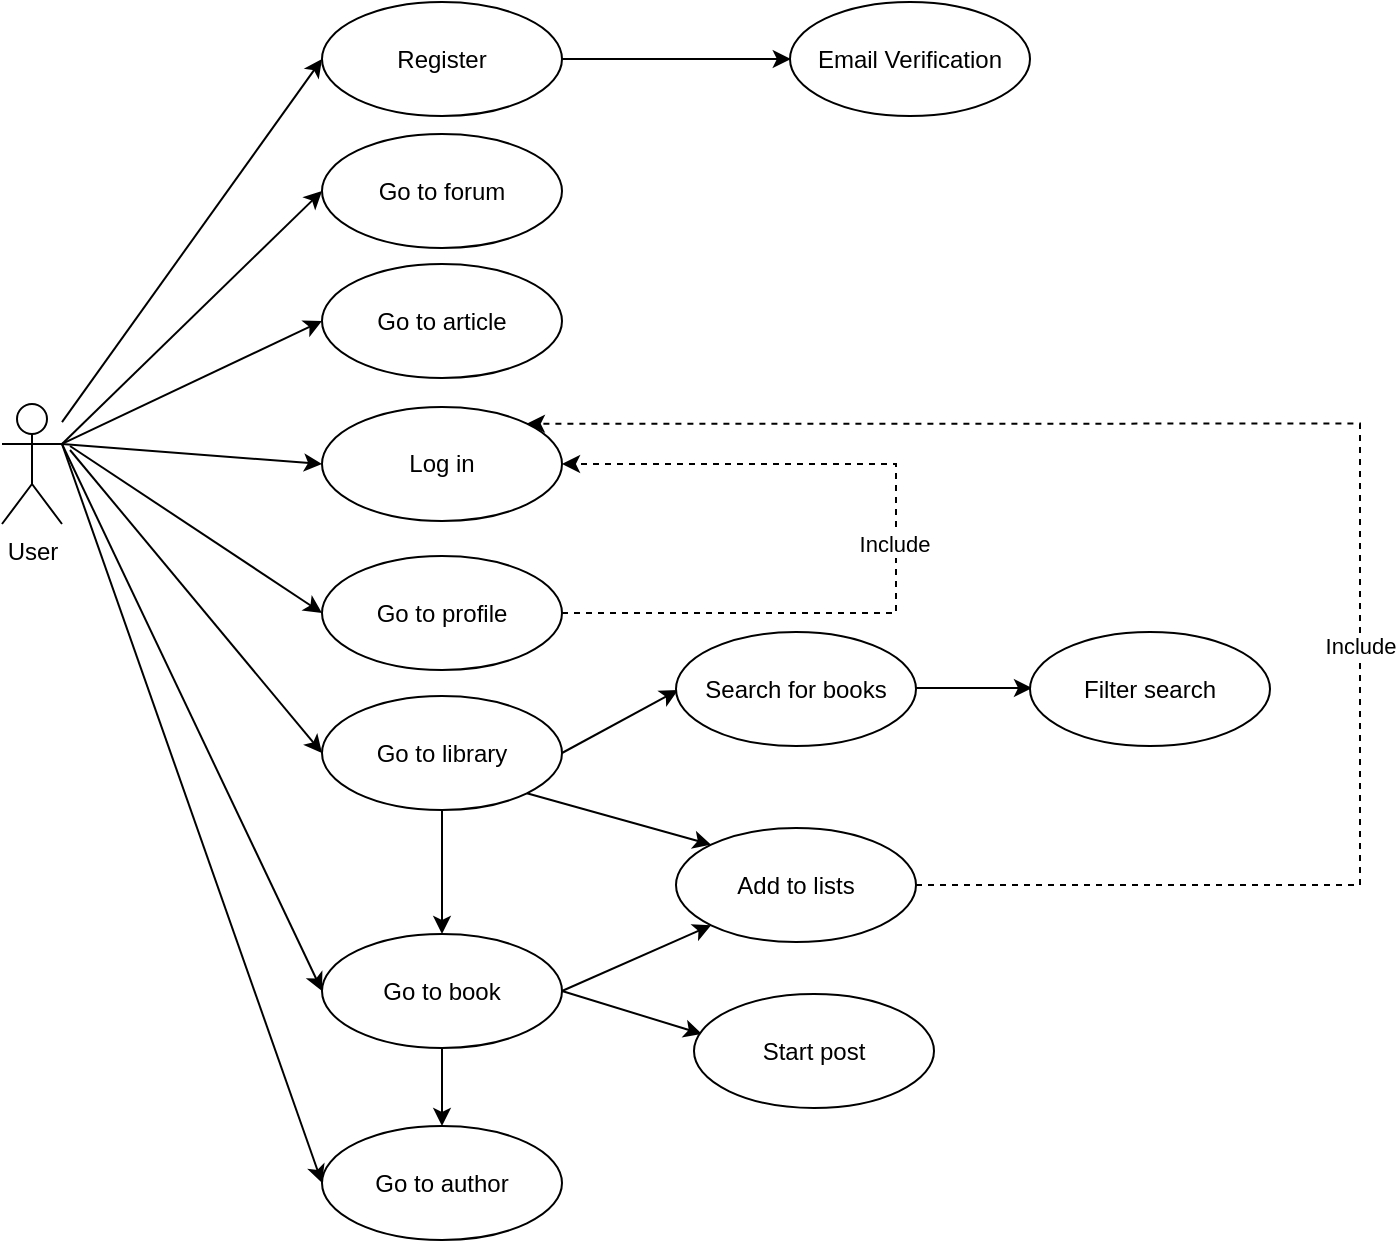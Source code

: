 <mxfile version="26.0.14">
  <diagram name="Página-1" id="FGv_2pw5Ar1fT30B7J6I">
    <mxGraphModel dx="653" dy="673" grid="0" gridSize="10" guides="1" tooltips="1" connect="1" arrows="1" fold="1" page="0" pageScale="1" pageWidth="850" pageHeight="1100" math="0" shadow="0">
      <root>
        <mxCell id="0" />
        <mxCell id="1" parent="0" />
        <mxCell id="wGFhu9EUNuQ-Qb1COpek-10" style="rounded=0;orthogonalLoop=1;jettySize=auto;html=1;entryX=0;entryY=0.5;entryDx=0;entryDy=0;" edge="1" parent="1" source="wGFhu9EUNuQ-Qb1COpek-1" target="wGFhu9EUNuQ-Qb1COpek-3">
          <mxGeometry relative="1" as="geometry" />
        </mxCell>
        <mxCell id="wGFhu9EUNuQ-Qb1COpek-11" style="rounded=0;orthogonalLoop=1;jettySize=auto;html=1;exitX=1;exitY=0.333;exitDx=0;exitDy=0;exitPerimeter=0;entryX=0;entryY=0.5;entryDx=0;entryDy=0;" edge="1" parent="1" source="wGFhu9EUNuQ-Qb1COpek-1" target="wGFhu9EUNuQ-Qb1COpek-7">
          <mxGeometry relative="1" as="geometry" />
        </mxCell>
        <mxCell id="wGFhu9EUNuQ-Qb1COpek-1" value="User" style="shape=umlActor;verticalLabelPosition=bottom;verticalAlign=top;html=1;outlineConnect=0;" vertex="1" parent="1">
          <mxGeometry x="50" y="240" width="30" height="60" as="geometry" />
        </mxCell>
        <mxCell id="wGFhu9EUNuQ-Qb1COpek-16" style="edgeStyle=orthogonalEdgeStyle;rounded=0;orthogonalLoop=1;jettySize=auto;html=1;entryX=1;entryY=0.5;entryDx=0;entryDy=0;dashed=1;" edge="1" parent="1" source="wGFhu9EUNuQ-Qb1COpek-2" target="wGFhu9EUNuQ-Qb1COpek-6">
          <mxGeometry relative="1" as="geometry">
            <Array as="points">
              <mxPoint x="497" y="344.5" />
              <mxPoint x="497" y="270" />
            </Array>
          </mxGeometry>
        </mxCell>
        <mxCell id="wGFhu9EUNuQ-Qb1COpek-17" value="Include" style="edgeLabel;html=1;align=center;verticalAlign=middle;resizable=0;points=[];" vertex="1" connectable="0" parent="wGFhu9EUNuQ-Qb1COpek-16">
          <mxGeometry x="-0.01" y="1" relative="1" as="geometry">
            <mxPoint as="offset" />
          </mxGeometry>
        </mxCell>
        <mxCell id="wGFhu9EUNuQ-Qb1COpek-2" value="Go to profile" style="ellipse;whiteSpace=wrap;html=1;" vertex="1" parent="1">
          <mxGeometry x="210" y="316" width="120" height="57" as="geometry" />
        </mxCell>
        <mxCell id="wGFhu9EUNuQ-Qb1COpek-4" style="edgeStyle=orthogonalEdgeStyle;rounded=0;orthogonalLoop=1;jettySize=auto;html=1;" edge="1" parent="1" source="wGFhu9EUNuQ-Qb1COpek-3">
          <mxGeometry relative="1" as="geometry">
            <mxPoint x="444.4" y="67.5" as="targetPoint" />
          </mxGeometry>
        </mxCell>
        <mxCell id="wGFhu9EUNuQ-Qb1COpek-3" value="Register" style="ellipse;whiteSpace=wrap;html=1;" vertex="1" parent="1">
          <mxGeometry x="210" y="39" width="120" height="57" as="geometry" />
        </mxCell>
        <mxCell id="wGFhu9EUNuQ-Qb1COpek-5" value="Email Verification" style="ellipse;whiteSpace=wrap;html=1;" vertex="1" parent="1">
          <mxGeometry x="444" y="39" width="120" height="57" as="geometry" />
        </mxCell>
        <mxCell id="wGFhu9EUNuQ-Qb1COpek-6" value="Log in" style="ellipse;whiteSpace=wrap;html=1;" vertex="1" parent="1">
          <mxGeometry x="210" y="241.5" width="120" height="57" as="geometry" />
        </mxCell>
        <mxCell id="wGFhu9EUNuQ-Qb1COpek-7" value="&lt;div&gt;Go to forum&lt;/div&gt;" style="ellipse;whiteSpace=wrap;html=1;" vertex="1" parent="1">
          <mxGeometry x="210" y="105" width="120" height="57" as="geometry" />
        </mxCell>
        <mxCell id="wGFhu9EUNuQ-Qb1COpek-8" value="&lt;div&gt;Go to article&lt;/div&gt;" style="ellipse;whiteSpace=wrap;html=1;" vertex="1" parent="1">
          <mxGeometry x="210" y="170" width="120" height="57" as="geometry" />
        </mxCell>
        <mxCell id="wGFhu9EUNuQ-Qb1COpek-26" style="edgeStyle=orthogonalEdgeStyle;rounded=0;orthogonalLoop=1;jettySize=auto;html=1;entryX=0.5;entryY=0;entryDx=0;entryDy=0;" edge="1" parent="1" source="wGFhu9EUNuQ-Qb1COpek-9" target="wGFhu9EUNuQ-Qb1COpek-19">
          <mxGeometry relative="1" as="geometry" />
        </mxCell>
        <mxCell id="wGFhu9EUNuQ-Qb1COpek-9" value="Go to library" style="ellipse;whiteSpace=wrap;html=1;" vertex="1" parent="1">
          <mxGeometry x="210" y="386" width="120" height="57" as="geometry" />
        </mxCell>
        <mxCell id="wGFhu9EUNuQ-Qb1COpek-12" style="rounded=0;orthogonalLoop=1;jettySize=auto;html=1;exitX=1;exitY=0.333;exitDx=0;exitDy=0;exitPerimeter=0;entryX=0;entryY=0.5;entryDx=0;entryDy=0;" edge="1" parent="1" source="wGFhu9EUNuQ-Qb1COpek-1" target="wGFhu9EUNuQ-Qb1COpek-8">
          <mxGeometry relative="1" as="geometry">
            <mxPoint x="90" y="270" as="sourcePoint" />
            <mxPoint x="220" y="144" as="targetPoint" />
          </mxGeometry>
        </mxCell>
        <mxCell id="wGFhu9EUNuQ-Qb1COpek-13" style="rounded=0;orthogonalLoop=1;jettySize=auto;html=1;exitX=1;exitY=0.333;exitDx=0;exitDy=0;exitPerimeter=0;entryX=0;entryY=0.5;entryDx=0;entryDy=0;" edge="1" parent="1" source="wGFhu9EUNuQ-Qb1COpek-1" target="wGFhu9EUNuQ-Qb1COpek-6">
          <mxGeometry relative="1" as="geometry">
            <mxPoint x="90" y="270" as="sourcePoint" />
            <mxPoint x="220" y="209" as="targetPoint" />
          </mxGeometry>
        </mxCell>
        <mxCell id="wGFhu9EUNuQ-Qb1COpek-14" style="rounded=0;orthogonalLoop=1;jettySize=auto;html=1;entryX=0;entryY=0.5;entryDx=0;entryDy=0;" edge="1" parent="1" target="wGFhu9EUNuQ-Qb1COpek-2">
          <mxGeometry relative="1" as="geometry">
            <mxPoint x="84" y="261" as="sourcePoint" />
            <mxPoint x="220" y="280" as="targetPoint" />
          </mxGeometry>
        </mxCell>
        <mxCell id="wGFhu9EUNuQ-Qb1COpek-15" style="rounded=0;orthogonalLoop=1;jettySize=auto;html=1;entryX=0;entryY=0.5;entryDx=0;entryDy=0;" edge="1" parent="1" target="wGFhu9EUNuQ-Qb1COpek-9">
          <mxGeometry relative="1" as="geometry">
            <mxPoint x="84" y="263" as="sourcePoint" />
            <mxPoint x="220" y="355" as="targetPoint" />
          </mxGeometry>
        </mxCell>
        <mxCell id="wGFhu9EUNuQ-Qb1COpek-34" style="edgeStyle=orthogonalEdgeStyle;rounded=0;orthogonalLoop=1;jettySize=auto;html=1;entryX=0.5;entryY=0;entryDx=0;entryDy=0;" edge="1" parent="1" source="wGFhu9EUNuQ-Qb1COpek-19" target="wGFhu9EUNuQ-Qb1COpek-33">
          <mxGeometry relative="1" as="geometry" />
        </mxCell>
        <mxCell id="wGFhu9EUNuQ-Qb1COpek-19" value="Go to book" style="ellipse;whiteSpace=wrap;html=1;" vertex="1" parent="1">
          <mxGeometry x="210" y="505" width="120" height="57" as="geometry" />
        </mxCell>
        <mxCell id="wGFhu9EUNuQ-Qb1COpek-20" style="rounded=0;orthogonalLoop=1;jettySize=auto;html=1;entryX=0;entryY=0.5;entryDx=0;entryDy=0;exitX=1;exitY=0.333;exitDx=0;exitDy=0;exitPerimeter=0;" edge="1" parent="1" source="wGFhu9EUNuQ-Qb1COpek-1" target="wGFhu9EUNuQ-Qb1COpek-19">
          <mxGeometry relative="1" as="geometry">
            <mxPoint x="94" y="273" as="sourcePoint" />
            <mxPoint x="220" y="425" as="targetPoint" />
          </mxGeometry>
        </mxCell>
        <mxCell id="wGFhu9EUNuQ-Qb1COpek-22" style="rounded=0;orthogonalLoop=1;jettySize=auto;html=1;exitX=1;exitY=0.5;exitDx=0;exitDy=0;" edge="1" parent="1" source="wGFhu9EUNuQ-Qb1COpek-9">
          <mxGeometry relative="1" as="geometry">
            <mxPoint x="90" y="270" as="sourcePoint" />
            <mxPoint x="388" y="383" as="targetPoint" />
          </mxGeometry>
        </mxCell>
        <mxCell id="wGFhu9EUNuQ-Qb1COpek-23" value="Search for books" style="ellipse;whiteSpace=wrap;html=1;" vertex="1" parent="1">
          <mxGeometry x="387" y="354" width="120" height="57" as="geometry" />
        </mxCell>
        <mxCell id="wGFhu9EUNuQ-Qb1COpek-24" style="rounded=0;orthogonalLoop=1;jettySize=auto;html=1;exitX=1;exitY=0.5;exitDx=0;exitDy=0;" edge="1" parent="1">
          <mxGeometry relative="1" as="geometry">
            <mxPoint x="507" y="382" as="sourcePoint" />
            <mxPoint x="565" y="382" as="targetPoint" />
          </mxGeometry>
        </mxCell>
        <mxCell id="wGFhu9EUNuQ-Qb1COpek-25" value="Filter search" style="ellipse;whiteSpace=wrap;html=1;" vertex="1" parent="1">
          <mxGeometry x="564" y="354" width="120" height="57" as="geometry" />
        </mxCell>
        <mxCell id="wGFhu9EUNuQ-Qb1COpek-35" style="edgeStyle=orthogonalEdgeStyle;rounded=0;orthogonalLoop=1;jettySize=auto;html=1;entryX=1;entryY=0;entryDx=0;entryDy=0;dashed=1;" edge="1" parent="1" source="wGFhu9EUNuQ-Qb1COpek-27" target="wGFhu9EUNuQ-Qb1COpek-6">
          <mxGeometry relative="1" as="geometry">
            <Array as="points">
              <mxPoint x="729" y="481" />
              <mxPoint x="729" y="250" />
            </Array>
          </mxGeometry>
        </mxCell>
        <mxCell id="wGFhu9EUNuQ-Qb1COpek-37" value="Include" style="edgeLabel;html=1;align=center;verticalAlign=middle;resizable=0;points=[];" vertex="1" connectable="0" parent="wGFhu9EUNuQ-Qb1COpek-35">
          <mxGeometry x="-0.213" relative="1" as="geometry">
            <mxPoint as="offset" />
          </mxGeometry>
        </mxCell>
        <mxCell id="wGFhu9EUNuQ-Qb1COpek-27" value="Add to lists" style="ellipse;whiteSpace=wrap;html=1;" vertex="1" parent="1">
          <mxGeometry x="387" y="452" width="120" height="57" as="geometry" />
        </mxCell>
        <mxCell id="wGFhu9EUNuQ-Qb1COpek-29" style="rounded=0;orthogonalLoop=1;jettySize=auto;html=1;exitX=1;exitY=1;exitDx=0;exitDy=0;entryX=0;entryY=0;entryDx=0;entryDy=0;" edge="1" parent="1" source="wGFhu9EUNuQ-Qb1COpek-9" target="wGFhu9EUNuQ-Qb1COpek-27">
          <mxGeometry relative="1" as="geometry">
            <mxPoint x="340" y="425" as="sourcePoint" />
            <mxPoint x="398" y="393" as="targetPoint" />
          </mxGeometry>
        </mxCell>
        <mxCell id="wGFhu9EUNuQ-Qb1COpek-30" style="rounded=0;orthogonalLoop=1;jettySize=auto;html=1;exitX=1;exitY=0.5;exitDx=0;exitDy=0;entryX=0;entryY=1;entryDx=0;entryDy=0;" edge="1" parent="1" source="wGFhu9EUNuQ-Qb1COpek-19" target="wGFhu9EUNuQ-Qb1COpek-27">
          <mxGeometry relative="1" as="geometry">
            <mxPoint x="323" y="445" as="sourcePoint" />
            <mxPoint x="414" y="470" as="targetPoint" />
          </mxGeometry>
        </mxCell>
        <mxCell id="wGFhu9EUNuQ-Qb1COpek-32" style="rounded=0;orthogonalLoop=1;jettySize=auto;html=1;entryX=0;entryY=0.5;entryDx=0;entryDy=0;exitX=1;exitY=0.333;exitDx=0;exitDy=0;exitPerimeter=0;" edge="1" parent="1" source="wGFhu9EUNuQ-Qb1COpek-1" target="wGFhu9EUNuQ-Qb1COpek-33">
          <mxGeometry relative="1" as="geometry">
            <mxPoint x="61" y="326" as="sourcePoint" />
            <mxPoint x="191" y="600" as="targetPoint" />
          </mxGeometry>
        </mxCell>
        <mxCell id="wGFhu9EUNuQ-Qb1COpek-33" value="Go to author" style="ellipse;whiteSpace=wrap;html=1;" vertex="1" parent="1">
          <mxGeometry x="210" y="601" width="120" height="57" as="geometry" />
        </mxCell>
        <mxCell id="wGFhu9EUNuQ-Qb1COpek-39" style="rounded=0;orthogonalLoop=1;jettySize=auto;html=1;exitX=1;exitY=0.5;exitDx=0;exitDy=0;" edge="1" parent="1" source="wGFhu9EUNuQ-Qb1COpek-19">
          <mxGeometry relative="1" as="geometry">
            <mxPoint x="340" y="544" as="sourcePoint" />
            <mxPoint x="400" y="555" as="targetPoint" />
          </mxGeometry>
        </mxCell>
        <mxCell id="wGFhu9EUNuQ-Qb1COpek-40" value="Start post" style="ellipse;whiteSpace=wrap;html=1;" vertex="1" parent="1">
          <mxGeometry x="396" y="535" width="120" height="57" as="geometry" />
        </mxCell>
      </root>
    </mxGraphModel>
  </diagram>
</mxfile>
